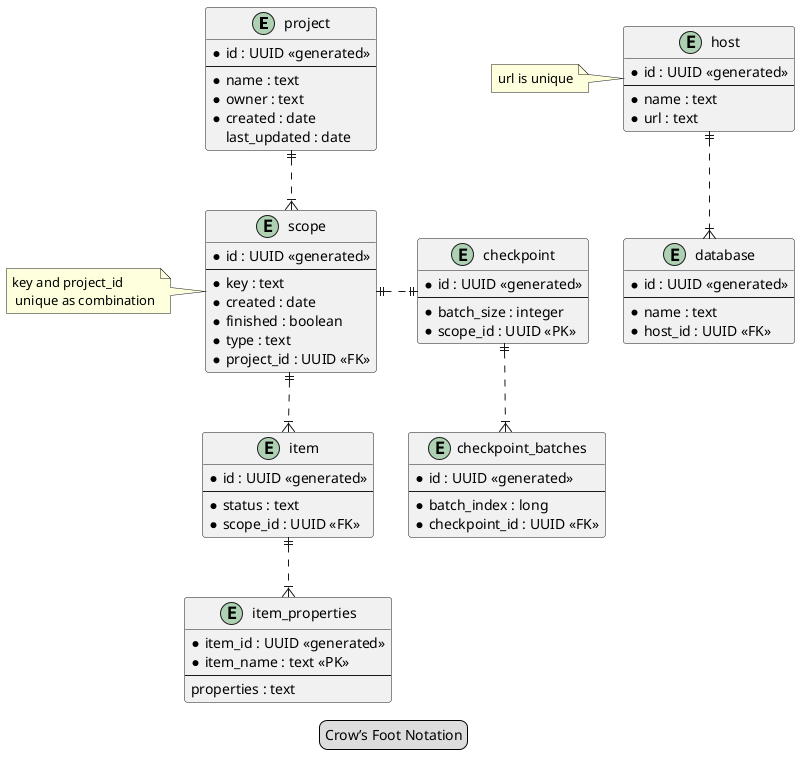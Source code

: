 @startuml
legend Crow’s Foot Notation

entity project {
    * id : UUID <<generated>>
    --
    * name : text
    * owner : text
    * created : date
    last_updated : date
}

entity scope {
    * id : UUID <<generated>>
    --
    * key : text
    * created : date
    * finished : boolean
    * type : text
    * project_id : UUID <<FK>>
}

entity item {
    * id : UUID <<generated>>
    --
    * status : text
    * scope_id : UUID <<FK>>
}

entity item_properties {
    * item_id : UUID <<generated>>
    * item_name : text <<PK>>
    --
    properties : text
}

entity checkpoint {
    * id : UUID <<generated>>
    --
    * batch_size : integer
    * scope_id : UUID <<PK>>
}

entity checkpoint_batches {
    * id : UUID <<generated>>
    --
    * batch_index : long
    * checkpoint_id : UUID <<FK>>
}

entity host {
    * id : UUID <<generated>>
    --
    * name : text
    * url : text
}

entity database {
    * id : UUID <<generated>>
    --
    * name : text
    * host_id : UUID <<FK>>
}

note left of scope : key and project_id \n unique as combination
note left of host : url is unique

project ||..|{ scope
scope ||..|{ item
item ||..|{ item_properties

scope ||.|| checkpoint

checkpoint ||..|{ checkpoint_batches

host ||..|{ database

@enduml